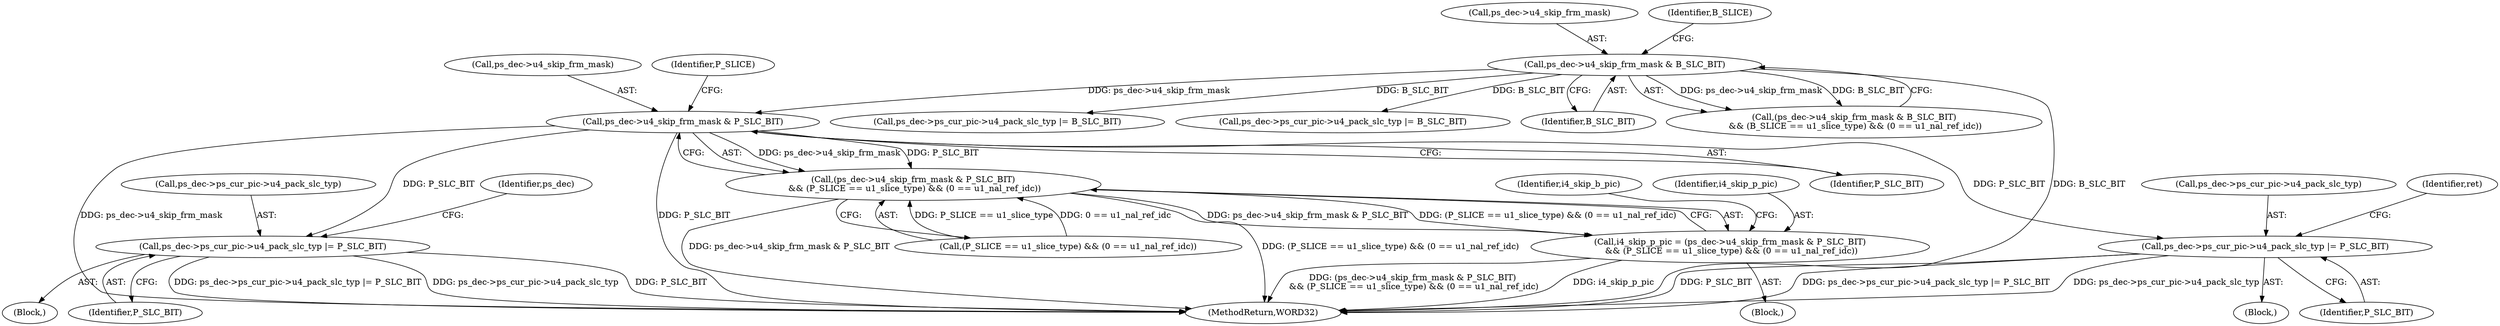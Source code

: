 digraph "0_Android_0b23c81c3dd9ec38f7e6806a3955fed1925541a0_2@pointer" {
"1001880" [label="(Call,ps_dec->u4_skip_frm_mask & P_SLC_BIT)"];
"1001865" [label="(Call,ps_dec->u4_skip_frm_mask & B_SLC_BIT)"];
"1001879" [label="(Call,(ps_dec->u4_skip_frm_mask & P_SLC_BIT)\n && (P_SLICE == u1_slice_type) && (0 == u1_nal_ref_idc))"];
"1001877" [label="(Call,i4_skip_p_pic = (ps_dec->u4_skip_frm_mask & P_SLC_BIT)\n && (P_SLICE == u1_slice_type) && (0 == u1_nal_ref_idc))"];
"1001912" [label="(Call,ps_dec->ps_cur_pic->u4_pack_slc_typ |= P_SLC_BIT)"];
"1002482" [label="(Call,ps_dec->ps_cur_pic->u4_pack_slc_typ |= P_SLC_BIT)"];
"1001885" [label="(Call,(P_SLICE == u1_slice_type) && (0 == u1_nal_ref_idc))"];
"1002516" [label="(Call,ps_dec->ps_cur_pic->u4_pack_slc_typ |= B_SLC_BIT)"];
"1002619" [label="(MethodReturn,WORD32)"];
"1001866" [label="(Call,ps_dec->u4_skip_frm_mask)"];
"1002483" [label="(Call,ps_dec->ps_cur_pic->u4_pack_slc_typ)"];
"1001880" [label="(Call,ps_dec->u4_skip_frm_mask & P_SLC_BIT)"];
"1001877" [label="(Call,i4_skip_p_pic = (ps_dec->u4_skip_frm_mask & P_SLC_BIT)\n && (P_SLICE == u1_slice_type) && (0 == u1_nal_ref_idc))"];
"1001865" [label="(Call,ps_dec->u4_skip_frm_mask & B_SLC_BIT)"];
"1002481" [label="(Block,)"];
"1001895" [label="(Call,ps_dec->ps_cur_pic->u4_pack_slc_typ |= B_SLC_BIT)"];
"1001884" [label="(Identifier,P_SLC_BIT)"];
"1001921" [label="(Identifier,ps_dec)"];
"1001869" [label="(Identifier,B_SLC_BIT)"];
"1002490" [label="(Identifier,ret)"];
"1001881" [label="(Call,ps_dec->u4_skip_frm_mask)"];
"1001913" [label="(Call,ps_dec->ps_cur_pic->u4_pack_slc_typ)"];
"1001887" [label="(Identifier,P_SLICE)"];
"1001859" [label="(Block,)"];
"1001893" [label="(Identifier,i4_skip_b_pic)"];
"1002488" [label="(Identifier,P_SLC_BIT)"];
"1001864" [label="(Call,(ps_dec->u4_skip_frm_mask & B_SLC_BIT)\n && (B_SLICE == u1_slice_type) && (0 == u1_nal_ref_idc))"];
"1001918" [label="(Identifier,P_SLC_BIT)"];
"1001911" [label="(Block,)"];
"1001912" [label="(Call,ps_dec->ps_cur_pic->u4_pack_slc_typ |= P_SLC_BIT)"];
"1002482" [label="(Call,ps_dec->ps_cur_pic->u4_pack_slc_typ |= P_SLC_BIT)"];
"1001872" [label="(Identifier,B_SLICE)"];
"1001878" [label="(Identifier,i4_skip_p_pic)"];
"1001879" [label="(Call,(ps_dec->u4_skip_frm_mask & P_SLC_BIT)\n && (P_SLICE == u1_slice_type) && (0 == u1_nal_ref_idc))"];
"1001880" -> "1001879"  [label="AST: "];
"1001880" -> "1001884"  [label="CFG: "];
"1001881" -> "1001880"  [label="AST: "];
"1001884" -> "1001880"  [label="AST: "];
"1001887" -> "1001880"  [label="CFG: "];
"1001879" -> "1001880"  [label="CFG: "];
"1001880" -> "1002619"  [label="DDG: P_SLC_BIT"];
"1001880" -> "1002619"  [label="DDG: ps_dec->u4_skip_frm_mask"];
"1001880" -> "1001879"  [label="DDG: ps_dec->u4_skip_frm_mask"];
"1001880" -> "1001879"  [label="DDG: P_SLC_BIT"];
"1001865" -> "1001880"  [label="DDG: ps_dec->u4_skip_frm_mask"];
"1001880" -> "1001912"  [label="DDG: P_SLC_BIT"];
"1001880" -> "1002482"  [label="DDG: P_SLC_BIT"];
"1001865" -> "1001864"  [label="AST: "];
"1001865" -> "1001869"  [label="CFG: "];
"1001866" -> "1001865"  [label="AST: "];
"1001869" -> "1001865"  [label="AST: "];
"1001872" -> "1001865"  [label="CFG: "];
"1001864" -> "1001865"  [label="CFG: "];
"1001865" -> "1002619"  [label="DDG: B_SLC_BIT"];
"1001865" -> "1001864"  [label="DDG: ps_dec->u4_skip_frm_mask"];
"1001865" -> "1001864"  [label="DDG: B_SLC_BIT"];
"1001865" -> "1001895"  [label="DDG: B_SLC_BIT"];
"1001865" -> "1002516"  [label="DDG: B_SLC_BIT"];
"1001879" -> "1001877"  [label="AST: "];
"1001879" -> "1001885"  [label="CFG: "];
"1001885" -> "1001879"  [label="AST: "];
"1001877" -> "1001879"  [label="CFG: "];
"1001879" -> "1002619"  [label="DDG: ps_dec->u4_skip_frm_mask & P_SLC_BIT"];
"1001879" -> "1002619"  [label="DDG: (P_SLICE == u1_slice_type) && (0 == u1_nal_ref_idc)"];
"1001879" -> "1001877"  [label="DDG: ps_dec->u4_skip_frm_mask & P_SLC_BIT"];
"1001879" -> "1001877"  [label="DDG: (P_SLICE == u1_slice_type) && (0 == u1_nal_ref_idc)"];
"1001885" -> "1001879"  [label="DDG: P_SLICE == u1_slice_type"];
"1001885" -> "1001879"  [label="DDG: 0 == u1_nal_ref_idc"];
"1001877" -> "1001859"  [label="AST: "];
"1001878" -> "1001877"  [label="AST: "];
"1001893" -> "1001877"  [label="CFG: "];
"1001877" -> "1002619"  [label="DDG: i4_skip_p_pic"];
"1001877" -> "1002619"  [label="DDG: (ps_dec->u4_skip_frm_mask & P_SLC_BIT)\n && (P_SLICE == u1_slice_type) && (0 == u1_nal_ref_idc)"];
"1001912" -> "1001911"  [label="AST: "];
"1001912" -> "1001918"  [label="CFG: "];
"1001913" -> "1001912"  [label="AST: "];
"1001918" -> "1001912"  [label="AST: "];
"1001921" -> "1001912"  [label="CFG: "];
"1001912" -> "1002619"  [label="DDG: P_SLC_BIT"];
"1001912" -> "1002619"  [label="DDG: ps_dec->ps_cur_pic->u4_pack_slc_typ |= P_SLC_BIT"];
"1001912" -> "1002619"  [label="DDG: ps_dec->ps_cur_pic->u4_pack_slc_typ"];
"1002482" -> "1002481"  [label="AST: "];
"1002482" -> "1002488"  [label="CFG: "];
"1002483" -> "1002482"  [label="AST: "];
"1002488" -> "1002482"  [label="AST: "];
"1002490" -> "1002482"  [label="CFG: "];
"1002482" -> "1002619"  [label="DDG: ps_dec->ps_cur_pic->u4_pack_slc_typ"];
"1002482" -> "1002619"  [label="DDG: P_SLC_BIT"];
"1002482" -> "1002619"  [label="DDG: ps_dec->ps_cur_pic->u4_pack_slc_typ |= P_SLC_BIT"];
}
